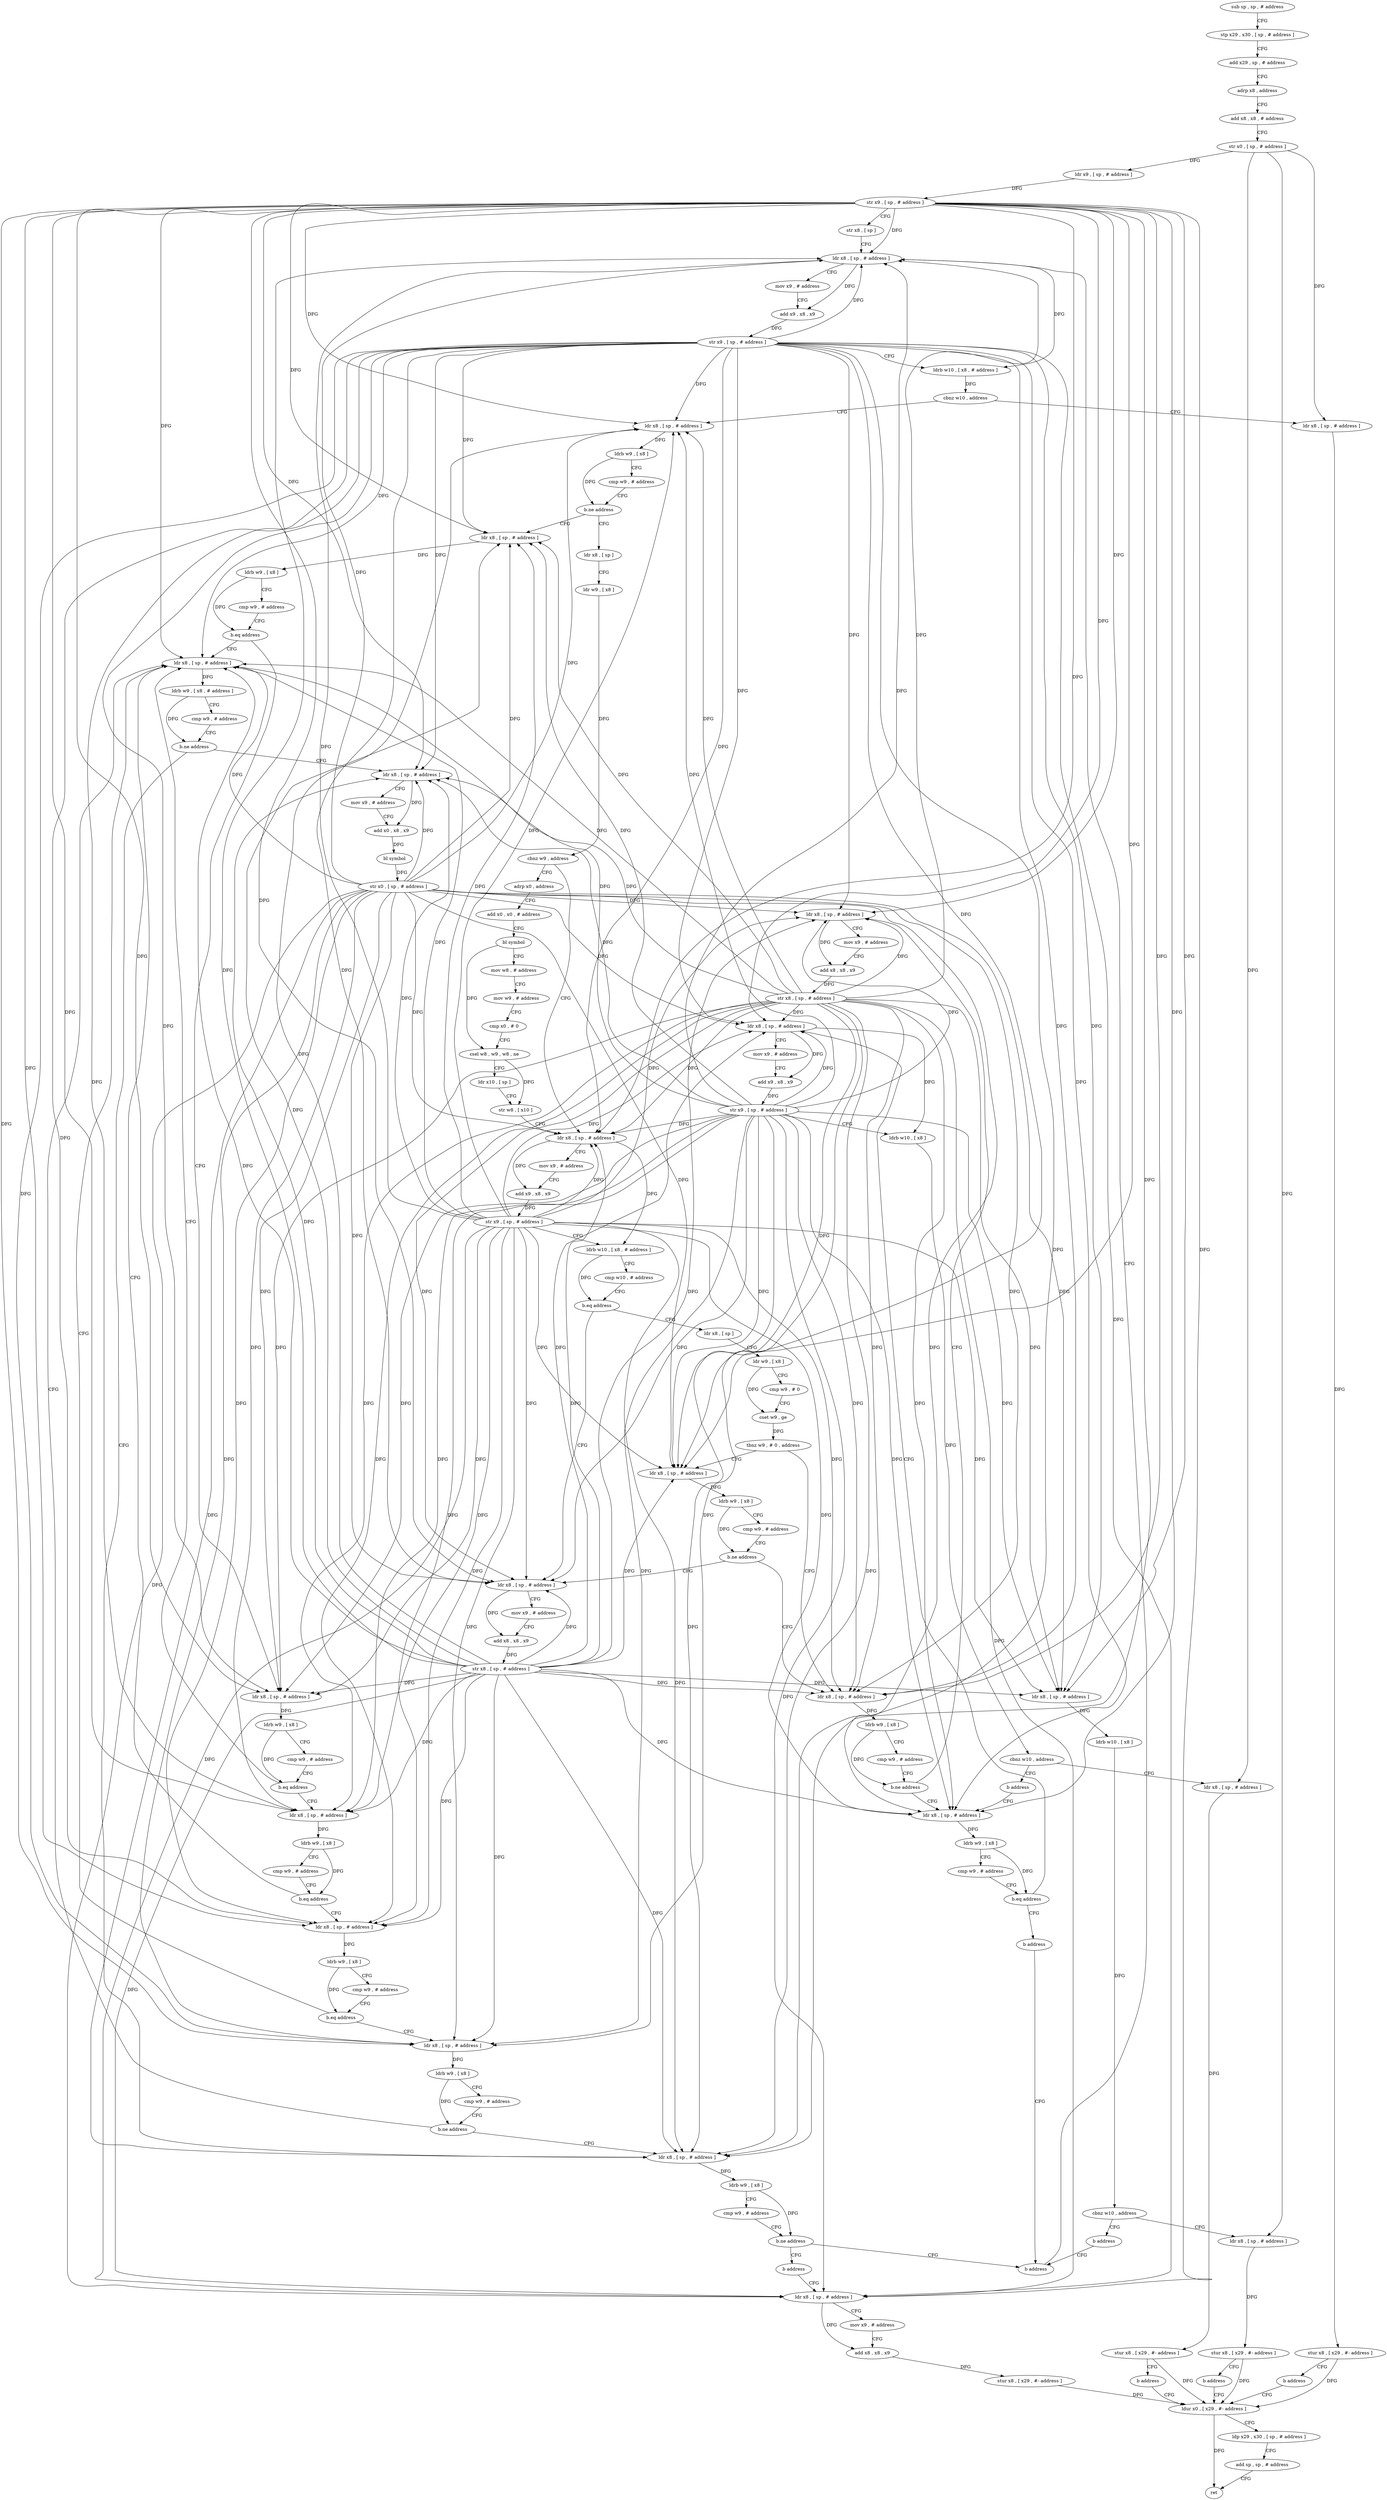 digraph "func" {
"4384212" [label = "sub sp , sp , # address" ]
"4384216" [label = "stp x29 , x30 , [ sp , # address ]" ]
"4384220" [label = "add x29 , sp , # address" ]
"4384224" [label = "adrp x8 , address" ]
"4384228" [label = "add x8 , x8 , # address" ]
"4384232" [label = "str x0 , [ sp , # address ]" ]
"4384236" [label = "ldr x9 , [ sp , # address ]" ]
"4384240" [label = "str x9 , [ sp , # address ]" ]
"4384244" [label = "str x8 , [ sp ]" ]
"4384248" [label = "ldr x8 , [ sp , # address ]" ]
"4384284" [label = "ldr x8 , [ sp , # address ]" ]
"4384288" [label = "ldrb w9 , [ x8 ]" ]
"4384292" [label = "cmp w9 , # address" ]
"4384296" [label = "b.ne address" ]
"4384520" [label = "ldr x8 , [ sp , # address ]" ]
"4384300" [label = "ldr x8 , [ sp ]" ]
"4384272" [label = "ldr x8 , [ sp , # address ]" ]
"4384276" [label = "stur x8 , [ x29 , #- address ]" ]
"4384280" [label = "b address" ]
"4384704" [label = "ldur x0 , [ x29 , #- address ]" ]
"4384524" [label = "ldrb w9 , [ x8 ]" ]
"4384528" [label = "cmp w9 , # address" ]
"4384532" [label = "b.eq address" ]
"4384600" [label = "ldr x8 , [ sp , # address ]" ]
"4384536" [label = "ldr x8 , [ sp , # address ]" ]
"4384304" [label = "ldr w9 , [ x8 ]" ]
"4384308" [label = "cbnz w9 , address" ]
"4384348" [label = "ldr x8 , [ sp , # address ]" ]
"4384312" [label = "adrp x0 , address" ]
"4384708" [label = "ldp x29 , x30 , [ sp , # address ]" ]
"4384712" [label = "add sp , sp , # address" ]
"4384716" [label = "ret" ]
"4384604" [label = "ldrb w9 , [ x8 , # address ]" ]
"4384608" [label = "cmp w9 , # address" ]
"4384612" [label = "b.ne address" ]
"4384664" [label = "ldr x8 , [ sp , # address ]" ]
"4384616" [label = "ldr x8 , [ sp , # address ]" ]
"4384540" [label = "ldrb w9 , [ x8 ]" ]
"4384544" [label = "cmp w9 , # address" ]
"4384548" [label = "b.eq address" ]
"4384552" [label = "ldr x8 , [ sp , # address ]" ]
"4384352" [label = "mov x9 , # address" ]
"4384356" [label = "add x9 , x8 , x9" ]
"4384360" [label = "str x9 , [ sp , # address ]" ]
"4384364" [label = "ldrb w10 , [ x8 , # address ]" ]
"4384368" [label = "cmp w10 , # address" ]
"4384372" [label = "b.eq address" ]
"4384412" [label = "ldr x8 , [ sp , # address ]" ]
"4384376" [label = "ldr x8 , [ sp ]" ]
"4384316" [label = "add x0 , x0 , # address" ]
"4384320" [label = "bl symbol" ]
"4384324" [label = "mov w8 , # address" ]
"4384328" [label = "mov w9 , # address" ]
"4384332" [label = "cmp x0 , # 0" ]
"4384336" [label = "csel w8 , w9 , w8 , ne" ]
"4384340" [label = "ldr x10 , [ sp ]" ]
"4384344" [label = "str w8 , [ x10 ]" ]
"4384668" [label = "ldrb w9 , [ x8 ]" ]
"4384672" [label = "cmp w9 , # address" ]
"4384676" [label = "b.ne address" ]
"4384684" [label = "b address" ]
"4384680" [label = "b address" ]
"4384620" [label = "mov x9 , # address" ]
"4384624" [label = "add x0 , x8 , x9" ]
"4384628" [label = "bl symbol" ]
"4384632" [label = "str x0 , [ sp , # address ]" ]
"4384636" [label = "ldr x8 , [ sp , # address ]" ]
"4384640" [label = "ldrb w10 , [ x8 ]" ]
"4384644" [label = "cbnz w10 , address" ]
"4384660" [label = "b address" ]
"4384648" [label = "ldr x8 , [ sp , # address ]" ]
"4384556" [label = "ldrb w9 , [ x8 ]" ]
"4384560" [label = "cmp w9 , # address" ]
"4384564" [label = "b.eq address" ]
"4384568" [label = "ldr x8 , [ sp , # address ]" ]
"4384416" [label = "mov x9 , # address" ]
"4384420" [label = "add x8 , x8 , x9" ]
"4384424" [label = "str x8 , [ sp , # address ]" ]
"4384428" [label = "ldr x8 , [ sp , # address ]" ]
"4384380" [label = "ldr w9 , [ x8 ]" ]
"4384384" [label = "cmp w9 , # 0" ]
"4384388" [label = "cset w9 , ge" ]
"4384392" [label = "tbnz w9 , # 0 , address" ]
"4384396" [label = "ldr x8 , [ sp , # address ]" ]
"4384688" [label = "ldr x8 , [ sp , # address ]" ]
"4384652" [label = "stur x8 , [ x29 , #- address ]" ]
"4384656" [label = "b address" ]
"4384572" [label = "ldrb w9 , [ x8 ]" ]
"4384576" [label = "cmp w9 , # address" ]
"4384580" [label = "b.eq address" ]
"4384584" [label = "ldr x8 , [ sp , # address ]" ]
"4384460" [label = "ldr x8 , [ sp , # address ]" ]
"4384464" [label = "ldrb w9 , [ x8 ]" ]
"4384468" [label = "cmp w9 , # address" ]
"4384472" [label = "b.eq address" ]
"4384516" [label = "b address" ]
"4384476" [label = "ldr x8 , [ sp , # address ]" ]
"4384444" [label = "ldr x8 , [ sp , # address ]" ]
"4384448" [label = "mov x9 , # address" ]
"4384452" [label = "add x8 , x8 , x9" ]
"4384456" [label = "str x8 , [ sp , # address ]" ]
"4384432" [label = "ldrb w9 , [ x8 ]" ]
"4384436" [label = "cmp w9 , # address" ]
"4384440" [label = "b.ne address" ]
"4384400" [label = "ldrb w9 , [ x8 ]" ]
"4384404" [label = "cmp w9 , # address" ]
"4384408" [label = "b.ne address" ]
"4384252" [label = "mov x9 , # address" ]
"4384256" [label = "add x9 , x8 , x9" ]
"4384260" [label = "str x9 , [ sp , # address ]" ]
"4384264" [label = "ldrb w10 , [ x8 , # address ]" ]
"4384268" [label = "cbnz w10 , address" ]
"4384692" [label = "mov x9 , # address" ]
"4384696" [label = "add x8 , x8 , x9" ]
"4384700" [label = "stur x8 , [ x29 , #- address ]" ]
"4384588" [label = "ldrb w9 , [ x8 ]" ]
"4384592" [label = "cmp w9 , # address" ]
"4384596" [label = "b.ne address" ]
"4384480" [label = "mov x9 , # address" ]
"4384484" [label = "add x9 , x8 , x9" ]
"4384488" [label = "str x9 , [ sp , # address ]" ]
"4384492" [label = "ldrb w10 , [ x8 ]" ]
"4384496" [label = "cbnz w10 , address" ]
"4384512" [label = "b address" ]
"4384500" [label = "ldr x8 , [ sp , # address ]" ]
"4384504" [label = "stur x8 , [ x29 , #- address ]" ]
"4384508" [label = "b address" ]
"4384212" -> "4384216" [ label = "CFG" ]
"4384216" -> "4384220" [ label = "CFG" ]
"4384220" -> "4384224" [ label = "CFG" ]
"4384224" -> "4384228" [ label = "CFG" ]
"4384228" -> "4384232" [ label = "CFG" ]
"4384232" -> "4384236" [ label = "DFG" ]
"4384232" -> "4384272" [ label = "DFG" ]
"4384232" -> "4384648" [ label = "DFG" ]
"4384232" -> "4384500" [ label = "DFG" ]
"4384236" -> "4384240" [ label = "DFG" ]
"4384240" -> "4384244" [ label = "CFG" ]
"4384240" -> "4384248" [ label = "DFG" ]
"4384240" -> "4384284" [ label = "DFG" ]
"4384240" -> "4384520" [ label = "DFG" ]
"4384240" -> "4384600" [ label = "DFG" ]
"4384240" -> "4384536" [ label = "DFG" ]
"4384240" -> "4384348" [ label = "DFG" ]
"4384240" -> "4384664" [ label = "DFG" ]
"4384240" -> "4384616" [ label = "DFG" ]
"4384240" -> "4384636" [ label = "DFG" ]
"4384240" -> "4384552" [ label = "DFG" ]
"4384240" -> "4384412" [ label = "DFG" ]
"4384240" -> "4384568" [ label = "DFG" ]
"4384240" -> "4384428" [ label = "DFG" ]
"4384240" -> "4384688" [ label = "DFG" ]
"4384240" -> "4384584" [ label = "DFG" ]
"4384240" -> "4384460" [ label = "DFG" ]
"4384240" -> "4384444" [ label = "DFG" ]
"4384240" -> "4384476" [ label = "DFG" ]
"4384240" -> "4384396" [ label = "DFG" ]
"4384244" -> "4384248" [ label = "CFG" ]
"4384248" -> "4384252" [ label = "CFG" ]
"4384248" -> "4384256" [ label = "DFG" ]
"4384248" -> "4384264" [ label = "DFG" ]
"4384284" -> "4384288" [ label = "DFG" ]
"4384288" -> "4384292" [ label = "CFG" ]
"4384288" -> "4384296" [ label = "DFG" ]
"4384292" -> "4384296" [ label = "CFG" ]
"4384296" -> "4384520" [ label = "CFG" ]
"4384296" -> "4384300" [ label = "CFG" ]
"4384520" -> "4384524" [ label = "DFG" ]
"4384300" -> "4384304" [ label = "CFG" ]
"4384272" -> "4384276" [ label = "DFG" ]
"4384276" -> "4384280" [ label = "CFG" ]
"4384276" -> "4384704" [ label = "DFG" ]
"4384280" -> "4384704" [ label = "CFG" ]
"4384704" -> "4384708" [ label = "CFG" ]
"4384704" -> "4384716" [ label = "DFG" ]
"4384524" -> "4384528" [ label = "CFG" ]
"4384524" -> "4384532" [ label = "DFG" ]
"4384528" -> "4384532" [ label = "CFG" ]
"4384532" -> "4384600" [ label = "CFG" ]
"4384532" -> "4384536" [ label = "CFG" ]
"4384600" -> "4384604" [ label = "DFG" ]
"4384536" -> "4384540" [ label = "DFG" ]
"4384304" -> "4384308" [ label = "DFG" ]
"4384308" -> "4384348" [ label = "CFG" ]
"4384308" -> "4384312" [ label = "CFG" ]
"4384348" -> "4384352" [ label = "CFG" ]
"4384348" -> "4384356" [ label = "DFG" ]
"4384348" -> "4384364" [ label = "DFG" ]
"4384312" -> "4384316" [ label = "CFG" ]
"4384708" -> "4384712" [ label = "CFG" ]
"4384712" -> "4384716" [ label = "CFG" ]
"4384604" -> "4384608" [ label = "CFG" ]
"4384604" -> "4384612" [ label = "DFG" ]
"4384608" -> "4384612" [ label = "CFG" ]
"4384612" -> "4384664" [ label = "CFG" ]
"4384612" -> "4384616" [ label = "CFG" ]
"4384664" -> "4384668" [ label = "DFG" ]
"4384616" -> "4384620" [ label = "CFG" ]
"4384616" -> "4384624" [ label = "DFG" ]
"4384540" -> "4384544" [ label = "CFG" ]
"4384540" -> "4384548" [ label = "DFG" ]
"4384544" -> "4384548" [ label = "CFG" ]
"4384548" -> "4384600" [ label = "CFG" ]
"4384548" -> "4384552" [ label = "CFG" ]
"4384552" -> "4384556" [ label = "DFG" ]
"4384352" -> "4384356" [ label = "CFG" ]
"4384356" -> "4384360" [ label = "DFG" ]
"4384360" -> "4384364" [ label = "CFG" ]
"4384360" -> "4384248" [ label = "DFG" ]
"4384360" -> "4384284" [ label = "DFG" ]
"4384360" -> "4384520" [ label = "DFG" ]
"4384360" -> "4384600" [ label = "DFG" ]
"4384360" -> "4384536" [ label = "DFG" ]
"4384360" -> "4384348" [ label = "DFG" ]
"4384360" -> "4384664" [ label = "DFG" ]
"4384360" -> "4384616" [ label = "DFG" ]
"4384360" -> "4384636" [ label = "DFG" ]
"4384360" -> "4384552" [ label = "DFG" ]
"4384360" -> "4384412" [ label = "DFG" ]
"4384360" -> "4384568" [ label = "DFG" ]
"4384360" -> "4384428" [ label = "DFG" ]
"4384360" -> "4384688" [ label = "DFG" ]
"4384360" -> "4384584" [ label = "DFG" ]
"4384360" -> "4384460" [ label = "DFG" ]
"4384360" -> "4384444" [ label = "DFG" ]
"4384360" -> "4384476" [ label = "DFG" ]
"4384360" -> "4384396" [ label = "DFG" ]
"4384364" -> "4384368" [ label = "CFG" ]
"4384364" -> "4384372" [ label = "DFG" ]
"4384368" -> "4384372" [ label = "CFG" ]
"4384372" -> "4384412" [ label = "CFG" ]
"4384372" -> "4384376" [ label = "CFG" ]
"4384412" -> "4384416" [ label = "CFG" ]
"4384412" -> "4384420" [ label = "DFG" ]
"4384376" -> "4384380" [ label = "CFG" ]
"4384316" -> "4384320" [ label = "CFG" ]
"4384320" -> "4384324" [ label = "CFG" ]
"4384320" -> "4384336" [ label = "DFG" ]
"4384324" -> "4384328" [ label = "CFG" ]
"4384328" -> "4384332" [ label = "CFG" ]
"4384332" -> "4384336" [ label = "CFG" ]
"4384336" -> "4384340" [ label = "CFG" ]
"4384336" -> "4384344" [ label = "DFG" ]
"4384340" -> "4384344" [ label = "CFG" ]
"4384344" -> "4384348" [ label = "CFG" ]
"4384668" -> "4384672" [ label = "CFG" ]
"4384668" -> "4384676" [ label = "DFG" ]
"4384672" -> "4384676" [ label = "CFG" ]
"4384676" -> "4384684" [ label = "CFG" ]
"4384676" -> "4384680" [ label = "CFG" ]
"4384684" -> "4384248" [ label = "CFG" ]
"4384680" -> "4384688" [ label = "CFG" ]
"4384620" -> "4384624" [ label = "CFG" ]
"4384624" -> "4384628" [ label = "DFG" ]
"4384628" -> "4384632" [ label = "DFG" ]
"4384632" -> "4384636" [ label = "DFG" ]
"4384632" -> "4384248" [ label = "DFG" ]
"4384632" -> "4384284" [ label = "DFG" ]
"4384632" -> "4384520" [ label = "DFG" ]
"4384632" -> "4384600" [ label = "DFG" ]
"4384632" -> "4384536" [ label = "DFG" ]
"4384632" -> "4384348" [ label = "DFG" ]
"4384632" -> "4384664" [ label = "DFG" ]
"4384632" -> "4384616" [ label = "DFG" ]
"4384632" -> "4384552" [ label = "DFG" ]
"4384632" -> "4384412" [ label = "DFG" ]
"4384632" -> "4384568" [ label = "DFG" ]
"4384632" -> "4384428" [ label = "DFG" ]
"4384632" -> "4384688" [ label = "DFG" ]
"4384632" -> "4384584" [ label = "DFG" ]
"4384632" -> "4384460" [ label = "DFG" ]
"4384632" -> "4384444" [ label = "DFG" ]
"4384632" -> "4384476" [ label = "DFG" ]
"4384632" -> "4384396" [ label = "DFG" ]
"4384636" -> "4384640" [ label = "DFG" ]
"4384640" -> "4384644" [ label = "DFG" ]
"4384644" -> "4384660" [ label = "CFG" ]
"4384644" -> "4384648" [ label = "CFG" ]
"4384660" -> "4384684" [ label = "CFG" ]
"4384648" -> "4384652" [ label = "DFG" ]
"4384556" -> "4384560" [ label = "CFG" ]
"4384556" -> "4384564" [ label = "DFG" ]
"4384560" -> "4384564" [ label = "CFG" ]
"4384564" -> "4384600" [ label = "CFG" ]
"4384564" -> "4384568" [ label = "CFG" ]
"4384568" -> "4384572" [ label = "DFG" ]
"4384416" -> "4384420" [ label = "CFG" ]
"4384420" -> "4384424" [ label = "DFG" ]
"4384424" -> "4384428" [ label = "DFG" ]
"4384424" -> "4384248" [ label = "DFG" ]
"4384424" -> "4384284" [ label = "DFG" ]
"4384424" -> "4384520" [ label = "DFG" ]
"4384424" -> "4384600" [ label = "DFG" ]
"4384424" -> "4384536" [ label = "DFG" ]
"4384424" -> "4384348" [ label = "DFG" ]
"4384424" -> "4384664" [ label = "DFG" ]
"4384424" -> "4384616" [ label = "DFG" ]
"4384424" -> "4384636" [ label = "DFG" ]
"4384424" -> "4384552" [ label = "DFG" ]
"4384424" -> "4384412" [ label = "DFG" ]
"4384424" -> "4384568" [ label = "DFG" ]
"4384424" -> "4384688" [ label = "DFG" ]
"4384424" -> "4384584" [ label = "DFG" ]
"4384424" -> "4384460" [ label = "DFG" ]
"4384424" -> "4384444" [ label = "DFG" ]
"4384424" -> "4384476" [ label = "DFG" ]
"4384424" -> "4384396" [ label = "DFG" ]
"4384428" -> "4384432" [ label = "DFG" ]
"4384380" -> "4384384" [ label = "CFG" ]
"4384380" -> "4384388" [ label = "DFG" ]
"4384384" -> "4384388" [ label = "CFG" ]
"4384388" -> "4384392" [ label = "DFG" ]
"4384392" -> "4384428" [ label = "CFG" ]
"4384392" -> "4384396" [ label = "CFG" ]
"4384396" -> "4384400" [ label = "DFG" ]
"4384688" -> "4384692" [ label = "CFG" ]
"4384688" -> "4384696" [ label = "DFG" ]
"4384652" -> "4384656" [ label = "CFG" ]
"4384652" -> "4384704" [ label = "DFG" ]
"4384656" -> "4384704" [ label = "CFG" ]
"4384572" -> "4384576" [ label = "CFG" ]
"4384572" -> "4384580" [ label = "DFG" ]
"4384576" -> "4384580" [ label = "CFG" ]
"4384580" -> "4384600" [ label = "CFG" ]
"4384580" -> "4384584" [ label = "CFG" ]
"4384584" -> "4384588" [ label = "DFG" ]
"4384460" -> "4384464" [ label = "DFG" ]
"4384464" -> "4384468" [ label = "CFG" ]
"4384464" -> "4384472" [ label = "DFG" ]
"4384468" -> "4384472" [ label = "CFG" ]
"4384472" -> "4384516" [ label = "CFG" ]
"4384472" -> "4384476" [ label = "CFG" ]
"4384516" -> "4384684" [ label = "CFG" ]
"4384476" -> "4384480" [ label = "CFG" ]
"4384476" -> "4384484" [ label = "DFG" ]
"4384476" -> "4384492" [ label = "DFG" ]
"4384444" -> "4384448" [ label = "CFG" ]
"4384444" -> "4384452" [ label = "DFG" ]
"4384448" -> "4384452" [ label = "CFG" ]
"4384452" -> "4384456" [ label = "DFG" ]
"4384456" -> "4384460" [ label = "DFG" ]
"4384456" -> "4384248" [ label = "DFG" ]
"4384456" -> "4384284" [ label = "DFG" ]
"4384456" -> "4384520" [ label = "DFG" ]
"4384456" -> "4384600" [ label = "DFG" ]
"4384456" -> "4384536" [ label = "DFG" ]
"4384456" -> "4384348" [ label = "DFG" ]
"4384456" -> "4384664" [ label = "DFG" ]
"4384456" -> "4384616" [ label = "DFG" ]
"4384456" -> "4384636" [ label = "DFG" ]
"4384456" -> "4384552" [ label = "DFG" ]
"4384456" -> "4384412" [ label = "DFG" ]
"4384456" -> "4384568" [ label = "DFG" ]
"4384456" -> "4384428" [ label = "DFG" ]
"4384456" -> "4384688" [ label = "DFG" ]
"4384456" -> "4384584" [ label = "DFG" ]
"4384456" -> "4384444" [ label = "DFG" ]
"4384456" -> "4384476" [ label = "DFG" ]
"4384456" -> "4384396" [ label = "DFG" ]
"4384432" -> "4384436" [ label = "CFG" ]
"4384432" -> "4384440" [ label = "DFG" ]
"4384436" -> "4384440" [ label = "CFG" ]
"4384440" -> "4384460" [ label = "CFG" ]
"4384440" -> "4384444" [ label = "CFG" ]
"4384400" -> "4384404" [ label = "CFG" ]
"4384400" -> "4384408" [ label = "DFG" ]
"4384404" -> "4384408" [ label = "CFG" ]
"4384408" -> "4384428" [ label = "CFG" ]
"4384408" -> "4384412" [ label = "CFG" ]
"4384252" -> "4384256" [ label = "CFG" ]
"4384256" -> "4384260" [ label = "DFG" ]
"4384260" -> "4384264" [ label = "CFG" ]
"4384260" -> "4384248" [ label = "DFG" ]
"4384260" -> "4384284" [ label = "DFG" ]
"4384260" -> "4384520" [ label = "DFG" ]
"4384260" -> "4384600" [ label = "DFG" ]
"4384260" -> "4384536" [ label = "DFG" ]
"4384260" -> "4384348" [ label = "DFG" ]
"4384260" -> "4384664" [ label = "DFG" ]
"4384260" -> "4384616" [ label = "DFG" ]
"4384260" -> "4384636" [ label = "DFG" ]
"4384260" -> "4384552" [ label = "DFG" ]
"4384260" -> "4384412" [ label = "DFG" ]
"4384260" -> "4384568" [ label = "DFG" ]
"4384260" -> "4384428" [ label = "DFG" ]
"4384260" -> "4384688" [ label = "DFG" ]
"4384260" -> "4384584" [ label = "DFG" ]
"4384260" -> "4384460" [ label = "DFG" ]
"4384260" -> "4384444" [ label = "DFG" ]
"4384260" -> "4384476" [ label = "DFG" ]
"4384260" -> "4384396" [ label = "DFG" ]
"4384264" -> "4384268" [ label = "DFG" ]
"4384268" -> "4384284" [ label = "CFG" ]
"4384268" -> "4384272" [ label = "CFG" ]
"4384692" -> "4384696" [ label = "CFG" ]
"4384696" -> "4384700" [ label = "DFG" ]
"4384700" -> "4384704" [ label = "DFG" ]
"4384588" -> "4384592" [ label = "CFG" ]
"4384588" -> "4384596" [ label = "DFG" ]
"4384592" -> "4384596" [ label = "CFG" ]
"4384596" -> "4384664" [ label = "CFG" ]
"4384596" -> "4384600" [ label = "CFG" ]
"4384480" -> "4384484" [ label = "CFG" ]
"4384484" -> "4384488" [ label = "DFG" ]
"4384488" -> "4384492" [ label = "CFG" ]
"4384488" -> "4384248" [ label = "DFG" ]
"4384488" -> "4384284" [ label = "DFG" ]
"4384488" -> "4384520" [ label = "DFG" ]
"4384488" -> "4384600" [ label = "DFG" ]
"4384488" -> "4384536" [ label = "DFG" ]
"4384488" -> "4384348" [ label = "DFG" ]
"4384488" -> "4384664" [ label = "DFG" ]
"4384488" -> "4384616" [ label = "DFG" ]
"4384488" -> "4384636" [ label = "DFG" ]
"4384488" -> "4384552" [ label = "DFG" ]
"4384488" -> "4384412" [ label = "DFG" ]
"4384488" -> "4384568" [ label = "DFG" ]
"4384488" -> "4384428" [ label = "DFG" ]
"4384488" -> "4384688" [ label = "DFG" ]
"4384488" -> "4384584" [ label = "DFG" ]
"4384488" -> "4384460" [ label = "DFG" ]
"4384488" -> "4384444" [ label = "DFG" ]
"4384488" -> "4384476" [ label = "DFG" ]
"4384488" -> "4384396" [ label = "DFG" ]
"4384492" -> "4384496" [ label = "DFG" ]
"4384496" -> "4384512" [ label = "CFG" ]
"4384496" -> "4384500" [ label = "CFG" ]
"4384512" -> "4384460" [ label = "CFG" ]
"4384500" -> "4384504" [ label = "DFG" ]
"4384504" -> "4384508" [ label = "CFG" ]
"4384504" -> "4384704" [ label = "DFG" ]
"4384508" -> "4384704" [ label = "CFG" ]
}
